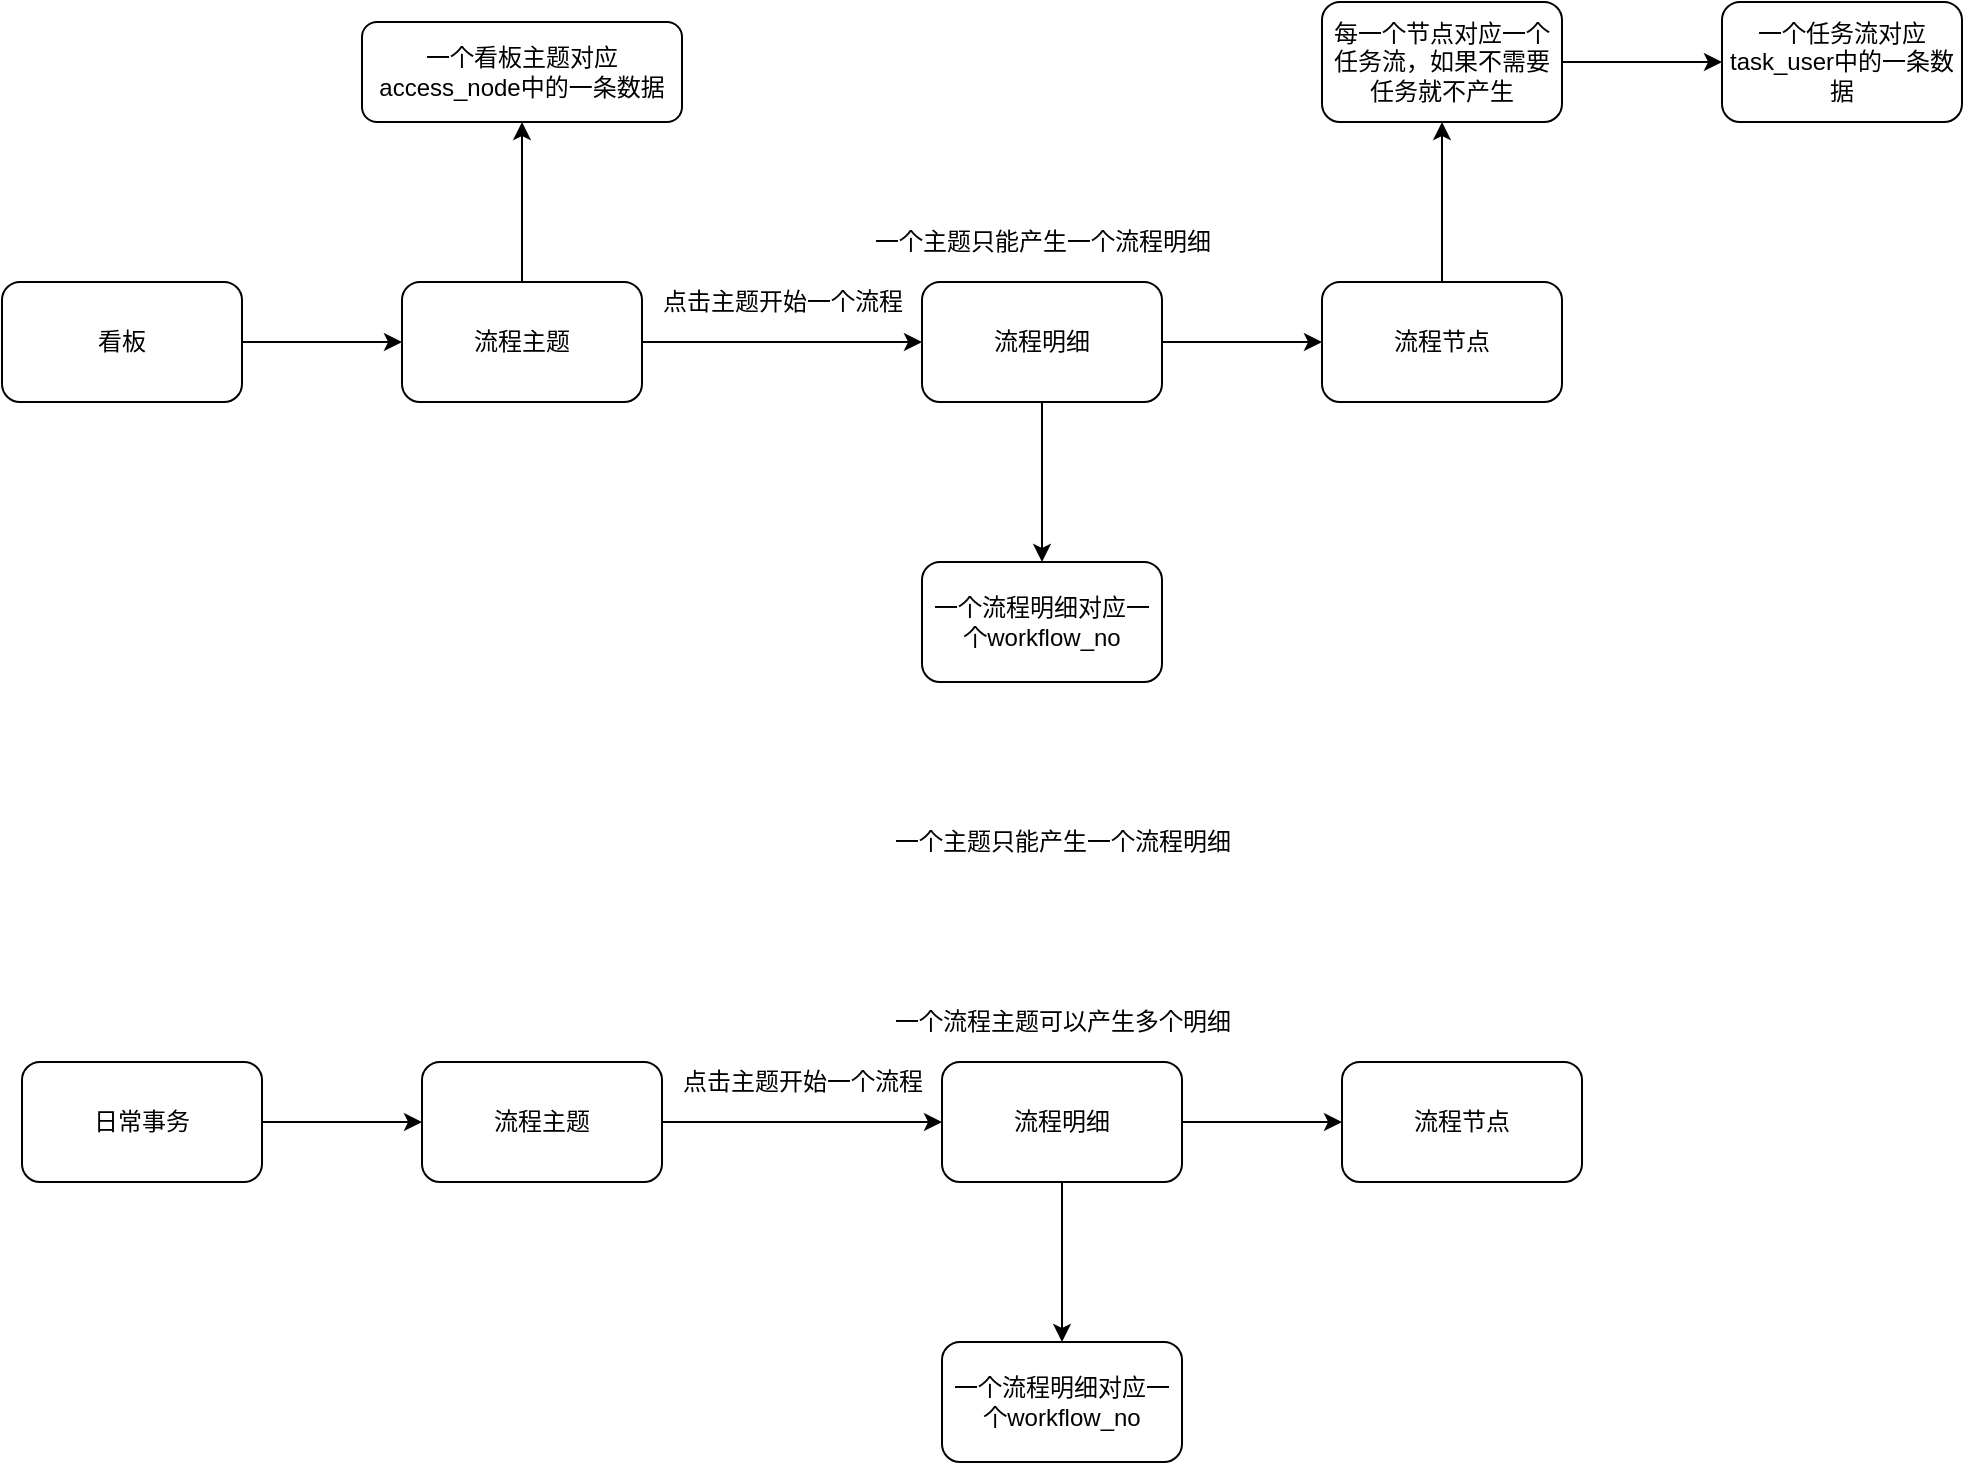 <mxfile version="14.4.4" type="github">
  <diagram id="lUdvnokLZmkEdVKuo3iB" name="Page-1">
    <mxGraphModel dx="1422" dy="762" grid="1" gridSize="10" guides="1" tooltips="1" connect="1" arrows="1" fold="1" page="1" pageScale="1" pageWidth="3300" pageHeight="4681" math="0" shadow="0">
      <root>
        <mxCell id="0" />
        <mxCell id="1" parent="0" />
        <mxCell id="8fWVOLM9RxqzXMok-uL7-3" value="" style="edgeStyle=orthogonalEdgeStyle;rounded=0;orthogonalLoop=1;jettySize=auto;html=1;" edge="1" parent="1" source="8fWVOLM9RxqzXMok-uL7-1" target="8fWVOLM9RxqzXMok-uL7-2">
          <mxGeometry relative="1" as="geometry" />
        </mxCell>
        <mxCell id="8fWVOLM9RxqzXMok-uL7-1" value="看板" style="rounded=1;whiteSpace=wrap;html=1;" vertex="1" parent="1">
          <mxGeometry x="150" y="320" width="120" height="60" as="geometry" />
        </mxCell>
        <mxCell id="8fWVOLM9RxqzXMok-uL7-5" value="" style="edgeStyle=orthogonalEdgeStyle;rounded=0;orthogonalLoop=1;jettySize=auto;html=1;" edge="1" parent="1" source="8fWVOLM9RxqzXMok-uL7-2" target="8fWVOLM9RxqzXMok-uL7-4">
          <mxGeometry relative="1" as="geometry" />
        </mxCell>
        <mxCell id="8fWVOLM9RxqzXMok-uL7-33" value="" style="edgeStyle=orthogonalEdgeStyle;rounded=0;orthogonalLoop=1;jettySize=auto;html=1;" edge="1" parent="1" source="8fWVOLM9RxqzXMok-uL7-2" target="8fWVOLM9RxqzXMok-uL7-32">
          <mxGeometry relative="1" as="geometry" />
        </mxCell>
        <mxCell id="8fWVOLM9RxqzXMok-uL7-2" value="流程主题" style="whiteSpace=wrap;html=1;rounded=1;" vertex="1" parent="1">
          <mxGeometry x="350" y="320" width="120" height="60" as="geometry" />
        </mxCell>
        <mxCell id="8fWVOLM9RxqzXMok-uL7-7" value="" style="edgeStyle=orthogonalEdgeStyle;rounded=0;orthogonalLoop=1;jettySize=auto;html=1;" edge="1" parent="1" source="8fWVOLM9RxqzXMok-uL7-4" target="8fWVOLM9RxqzXMok-uL7-6">
          <mxGeometry relative="1" as="geometry" />
        </mxCell>
        <mxCell id="8fWVOLM9RxqzXMok-uL7-19" value="" style="edgeStyle=orthogonalEdgeStyle;rounded=0;orthogonalLoop=1;jettySize=auto;html=1;" edge="1" parent="1" source="8fWVOLM9RxqzXMok-uL7-4" target="8fWVOLM9RxqzXMok-uL7-18">
          <mxGeometry relative="1" as="geometry" />
        </mxCell>
        <mxCell id="8fWVOLM9RxqzXMok-uL7-4" value="流程明细" style="whiteSpace=wrap;html=1;rounded=1;" vertex="1" parent="1">
          <mxGeometry x="610" y="320" width="120" height="60" as="geometry" />
        </mxCell>
        <mxCell id="8fWVOLM9RxqzXMok-uL7-35" value="" style="edgeStyle=orthogonalEdgeStyle;rounded=0;orthogonalLoop=1;jettySize=auto;html=1;" edge="1" parent="1" source="8fWVOLM9RxqzXMok-uL7-6" target="8fWVOLM9RxqzXMok-uL7-34">
          <mxGeometry relative="1" as="geometry" />
        </mxCell>
        <mxCell id="8fWVOLM9RxqzXMok-uL7-6" value="流程节点" style="whiteSpace=wrap;html=1;rounded=1;" vertex="1" parent="1">
          <mxGeometry x="810" y="320" width="120" height="60" as="geometry" />
        </mxCell>
        <mxCell id="8fWVOLM9RxqzXMok-uL7-8" value="点击主题开始一个流程" style="text;html=1;align=center;verticalAlign=middle;resizable=0;points=[];autosize=1;" vertex="1" parent="1">
          <mxGeometry x="470" y="320" width="140" height="20" as="geometry" />
        </mxCell>
        <mxCell id="8fWVOLM9RxqzXMok-uL7-11" value="" style="edgeStyle=orthogonalEdgeStyle;rounded=0;orthogonalLoop=1;jettySize=auto;html=1;" edge="1" parent="1" source="8fWVOLM9RxqzXMok-uL7-9">
          <mxGeometry relative="1" as="geometry">
            <mxPoint x="360" y="740" as="targetPoint" />
          </mxGeometry>
        </mxCell>
        <mxCell id="8fWVOLM9RxqzXMok-uL7-9" value="日常事务" style="rounded=1;whiteSpace=wrap;html=1;" vertex="1" parent="1">
          <mxGeometry x="160" y="710" width="120" height="60" as="geometry" />
        </mxCell>
        <mxCell id="8fWVOLM9RxqzXMok-uL7-16" value="一个主题只能产生一个流程明细" style="text;html=1;align=center;verticalAlign=middle;resizable=0;points=[];autosize=1;" vertex="1" parent="1">
          <mxGeometry x="580" y="290" width="180" height="20" as="geometry" />
        </mxCell>
        <mxCell id="8fWVOLM9RxqzXMok-uL7-18" value="一个流程明细对应一个workflow_no" style="whiteSpace=wrap;html=1;rounded=1;" vertex="1" parent="1">
          <mxGeometry x="610" y="460" width="120" height="60" as="geometry" />
        </mxCell>
        <mxCell id="8fWVOLM9RxqzXMok-uL7-20" value="" style="edgeStyle=orthogonalEdgeStyle;rounded=0;orthogonalLoop=1;jettySize=auto;html=1;" edge="1" parent="1" source="8fWVOLM9RxqzXMok-uL7-21" target="8fWVOLM9RxqzXMok-uL7-24">
          <mxGeometry relative="1" as="geometry" />
        </mxCell>
        <mxCell id="8fWVOLM9RxqzXMok-uL7-21" value="流程主题" style="whiteSpace=wrap;html=1;rounded=1;" vertex="1" parent="1">
          <mxGeometry x="360" y="710" width="120" height="60" as="geometry" />
        </mxCell>
        <mxCell id="8fWVOLM9RxqzXMok-uL7-22" value="" style="edgeStyle=orthogonalEdgeStyle;rounded=0;orthogonalLoop=1;jettySize=auto;html=1;" edge="1" parent="1" source="8fWVOLM9RxqzXMok-uL7-24" target="8fWVOLM9RxqzXMok-uL7-25">
          <mxGeometry relative="1" as="geometry" />
        </mxCell>
        <mxCell id="8fWVOLM9RxqzXMok-uL7-23" value="" style="edgeStyle=orthogonalEdgeStyle;rounded=0;orthogonalLoop=1;jettySize=auto;html=1;" edge="1" parent="1" source="8fWVOLM9RxqzXMok-uL7-24" target="8fWVOLM9RxqzXMok-uL7-28">
          <mxGeometry relative="1" as="geometry" />
        </mxCell>
        <mxCell id="8fWVOLM9RxqzXMok-uL7-24" value="流程明细" style="whiteSpace=wrap;html=1;rounded=1;" vertex="1" parent="1">
          <mxGeometry x="620" y="710" width="120" height="60" as="geometry" />
        </mxCell>
        <mxCell id="8fWVOLM9RxqzXMok-uL7-25" value="流程节点" style="whiteSpace=wrap;html=1;rounded=1;" vertex="1" parent="1">
          <mxGeometry x="820" y="710" width="120" height="60" as="geometry" />
        </mxCell>
        <mxCell id="8fWVOLM9RxqzXMok-uL7-26" value="点击主题开始一个流程" style="text;html=1;align=center;verticalAlign=middle;resizable=0;points=[];autosize=1;" vertex="1" parent="1">
          <mxGeometry x="480" y="710" width="140" height="20" as="geometry" />
        </mxCell>
        <mxCell id="8fWVOLM9RxqzXMok-uL7-27" value="一个主题只能产生一个流程明细" style="text;html=1;align=center;verticalAlign=middle;resizable=0;points=[];autosize=1;" vertex="1" parent="1">
          <mxGeometry x="590" y="590" width="180" height="20" as="geometry" />
        </mxCell>
        <mxCell id="8fWVOLM9RxqzXMok-uL7-28" value="一个流程明细对应一个workflow_no" style="whiteSpace=wrap;html=1;rounded=1;" vertex="1" parent="1">
          <mxGeometry x="620" y="850" width="120" height="60" as="geometry" />
        </mxCell>
        <mxCell id="8fWVOLM9RxqzXMok-uL7-29" value="一个流程主题可以产生多个明细" style="text;html=1;align=center;verticalAlign=middle;resizable=0;points=[];autosize=1;" vertex="1" parent="1">
          <mxGeometry x="590" y="680" width="180" height="20" as="geometry" />
        </mxCell>
        <mxCell id="8fWVOLM9RxqzXMok-uL7-32" value="一个看板主题对应access_node中的一条数据" style="whiteSpace=wrap;html=1;rounded=1;" vertex="1" parent="1">
          <mxGeometry x="330" y="190" width="160" height="50" as="geometry" />
        </mxCell>
        <mxCell id="8fWVOLM9RxqzXMok-uL7-37" value="" style="edgeStyle=orthogonalEdgeStyle;rounded=0;orthogonalLoop=1;jettySize=auto;html=1;" edge="1" parent="1" source="8fWVOLM9RxqzXMok-uL7-34" target="8fWVOLM9RxqzXMok-uL7-36">
          <mxGeometry relative="1" as="geometry" />
        </mxCell>
        <mxCell id="8fWVOLM9RxqzXMok-uL7-34" value="每一个节点对应一个任务流，如果不需要任务就不产生" style="whiteSpace=wrap;html=1;rounded=1;" vertex="1" parent="1">
          <mxGeometry x="810" y="180" width="120" height="60" as="geometry" />
        </mxCell>
        <mxCell id="8fWVOLM9RxqzXMok-uL7-36" value="一个任务流对应task_user中的一条数据" style="whiteSpace=wrap;html=1;rounded=1;" vertex="1" parent="1">
          <mxGeometry x="1010" y="180" width="120" height="60" as="geometry" />
        </mxCell>
      </root>
    </mxGraphModel>
  </diagram>
</mxfile>

